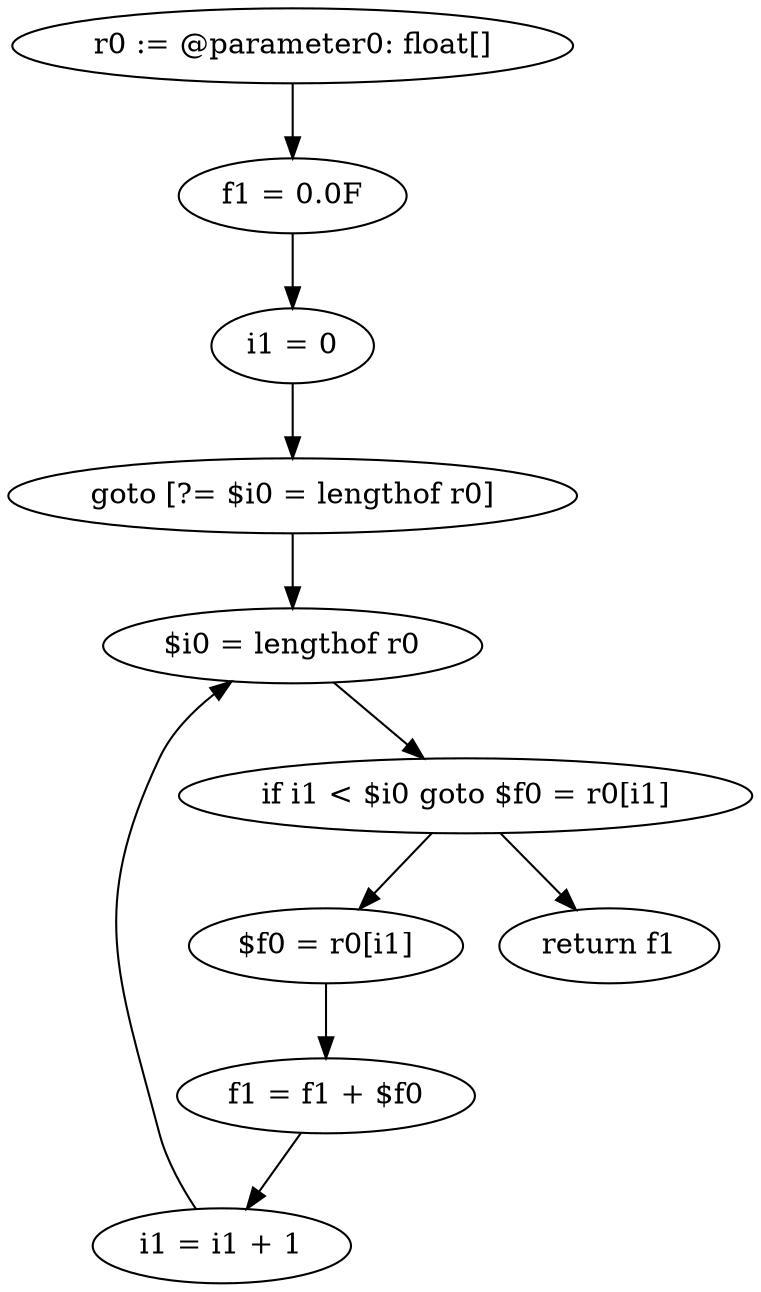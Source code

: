 digraph "unitGraph" {
    "r0 := @parameter0: float[]"
    "f1 = 0.0F"
    "i1 = 0"
    "goto [?= $i0 = lengthof r0]"
    "$f0 = r0[i1]"
    "f1 = f1 + $f0"
    "i1 = i1 + 1"
    "$i0 = lengthof r0"
    "if i1 < $i0 goto $f0 = r0[i1]"
    "return f1"
    "r0 := @parameter0: float[]"->"f1 = 0.0F";
    "f1 = 0.0F"->"i1 = 0";
    "i1 = 0"->"goto [?= $i0 = lengthof r0]";
    "goto [?= $i0 = lengthof r0]"->"$i0 = lengthof r0";
    "$f0 = r0[i1]"->"f1 = f1 + $f0";
    "f1 = f1 + $f0"->"i1 = i1 + 1";
    "i1 = i1 + 1"->"$i0 = lengthof r0";
    "$i0 = lengthof r0"->"if i1 < $i0 goto $f0 = r0[i1]";
    "if i1 < $i0 goto $f0 = r0[i1]"->"return f1";
    "if i1 < $i0 goto $f0 = r0[i1]"->"$f0 = r0[i1]";
}
